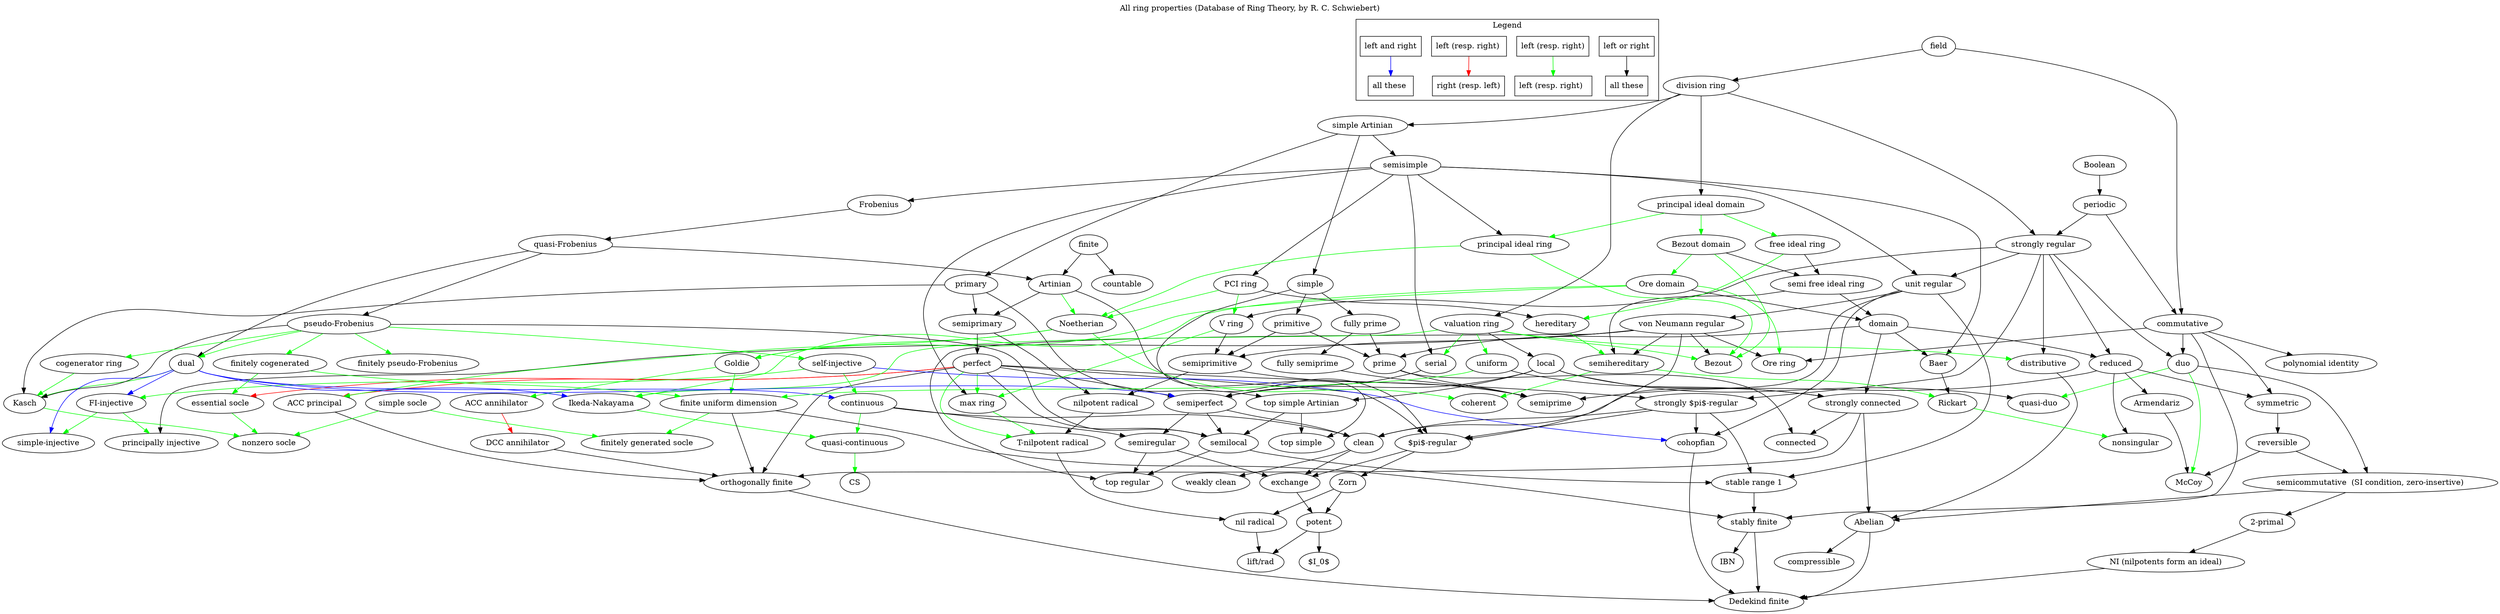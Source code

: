 strict digraph {


subgraph cluster_01 {
    label="Legend"
    rankdir=LR
    node [shape=rectangle]
    "left or right" -> "all these" [color=black shape=rectangle]
    "left (resp. right)" -> "left (resp. right)  " [color=green shape=rectangle]
    "left (resp. right) " -> "right (resp. left)" [color=red shape=rectangle]
    "left and right" -> "all these " [color=blue shape=rectangle]
}

    label="All ring properties (Database of Ring Theory, by R. C. Schwiebert)\l";
    labelloc=top;
	"von Neumann regular" -> "top regular" [color=black]
	commutative -> "polynomial identity" [color=black]
	semisimple -> Baer [color=black]
	commutative -> "stably finite" [color=black]
	"ACC annihilator" -> "DCC annihilator" [color=red]
	semiprimitive -> "nilpotent radical" [color=black]
	perfect -> "max ring" [color=green]
	semilocal -> "top regular" [color=black]
	semiprimitive -> semiprime [color=black]
	"fully semiprime" -> semiprime [color=black]
	domain -> prime [color=black]
	"semi free ideal ring" -> domain [color=black]
	"self-injective" -> "FI-injective" [color=green]
	"semicommutative  (SI condition, zero-insertive)" -> Abelian [color=black]
	"strongly regular" -> "unit regular" [color=black]
	perfect -> "$\pi$-regular" [color=black]
	semihereditary -> coherent [color=green]
	"max ring" -> "T-nilpotent radical" [color=green]
	local -> "top simple Artinian" [color=black]
	Artinian -> "$\pi$-regular" [color=black]
	"principal ideal domain" -> "Bezout domain" [color=green]
	"valuation ring" -> "Ikeda-Nakayama" [color=green]
	"Ore domain" -> "Ore ring" [color=green]
	"Ore domain" -> domain [color=black]
	Noetherian -> Goldie [color=green]
	"strongly regular" -> "V ring" [color=black]
	"valuation ring" -> serial [color=green]
	cohopfian -> "Dedekind finite" [color=black]
	dual -> continuous [color=blue]
	semiperfect -> semilocal [color=black]
	"von Neumann regular" -> semiprimitive [color=black]
	semiperfect -> semiregular [color=black]
	Frobenius -> "quasi-Frobenius" [color=black]
	"orthogonally finite" -> "Dedekind finite" [color=black]
	Zorn -> "nil radical" [color=black]
	perfect -> "T-nilpotent radical" [color=green]
	local -> semiperfect [color=black]
	"von Neumann regular" -> Bezout [color=black]
	field -> "division ring" [color=black]
	"nil radical" -> "lift/rad" [color=black]
	"essential socle" -> "nonzero socle" [color=green]
	"pseudo-Frobenius" -> "finitely cogenerated" [color=green]
	commutative -> duo [color=black]
	"unit regular" -> "stable range 1" [color=black]
	"V ring" -> semiprimitive [color=black]
	dual -> Kasch [color=blue]
	"strongly $\pi$-regular" -> clean [color=black]
	"Bezout domain" -> "Ore domain" [color=green]
	prime -> connected [color=black]
	Artinian -> semiprimary [color=black]
	"pseudo-Frobenius" -> "self-injective" [color=green]
	semisimple -> serial [color=black]
	"finitely cogenerated" -> "finite uniform dimension" [color=green]
	dual -> Kasch [color=green]
	"FI-injective" -> "simple-injective" [color=green]
	"von Neumann regular" -> "$\pi$-regular" [color=black]
	"valuation ring" -> distributive [color=green]
	dual -> "FI-injective" [color=blue]
	commutative -> symmetric [color=black]
	reduced -> symmetric [color=black]
	"stable range 1" -> "stably finite" [color=black]
	"strongly $\pi$-regular" -> "stable range 1" [color=black]
	"top simple Artinian" -> "top simple" [color=black]
	"simple Artinian" -> "primary" [color=black]
	"self-injective" -> cohopfian [color=blue]
	Zorn -> potent [color=black]
	"quasi-Frobenius" -> Artinian [color=black]
	"finite uniform dimension" -> "orthogonally finite" [color=black]
	potent -> "lift/rad" [color=black]
	"Bezout domain" -> Bezout [color=green]
	perfect -> "strongly $\pi$-regular" [color=black]
	perfect -> "orthogonally finite" [color=black]
	"finite uniform dimension" -> "finitely generated socle" [color=green]
	"ACC principal" -> "orthogonally finite" [color=black]
	Noetherian -> coherent [color=green]
	continuous -> "quasi-continuous" [color=green]
	local -> "strongly connected" [color=black]
	perfect -> "ACC principal" [color=red]
	domain -> Baer [color=black]
	"pseudo-Frobenius" -> dual [color=green]
	"self-injective" -> continuous [color=green]
	semiregular -> "top regular" [color=black]
	"finitely cogenerated" -> "essential socle" [color=green]
	"top simple Artinian" -> semilocal [color=black]
	"quasi-continuous" -> CS [color=green]
	"pseudo-Frobenius" -> Kasch [color=black]
	"T-nilpotent radical" -> "nil radical" [color=black]
	semisimple -> "max ring" [color=black]
	clean -> exchange [color=black]
	"semi free ideal ring" -> semihereditary [color=black]
	"stably finite" -> "Dedekind finite" [color=black]
	"FI-injective" -> "principally injective" [color=green]
	"pseudo-Frobenius" -> "finitely pseudo-Frobenius" [color=green]
	exchange -> potent [color=black]
	semisimple -> Frobenius [color=black]
	Abelian -> "Dedekind finite" [color=black]
	"von Neumann regular" -> "principally injective" [color=black]
	finite -> countable [color=black]
	domain -> reduced [color=black]
	"unit regular" -> "von Neumann regular" [color=black]
	"semicommutative  (SI condition, zero-insertive)" -> "2-primal" [color=black]
	"cogenerator ring" -> Kasch [color=green]
	"V ring" -> "max ring" [color=green]
	primary -> "top simple Artinian" [color=black]
	Goldie -> "finite uniform dimension" [color=green]
	"stably finite" -> IBN [color=black]
	"division ring" -> "simple Artinian" [color=black]
	"division ring" -> "strongly regular" [color=black]
	semiprimary -> perfect [color=black]
	Kasch -> "nonzero socle" [color=green]
	"valuation ring" -> uniform [color=green]
	"fully prime" -> prime [color=black]
	"division ring" -> "valuation ring" [color=black]
	simple -> "fully prime" [color=black]
	perfect -> semiperfect [color=black]
	field -> commutative [color=black]
	semiregular -> exchange [color=black]
	"PCI ring" -> Noetherian [color=green]
	"quasi-Frobenius" -> dual [color=black]
	"strongly connected" -> connected [color=black]
	"strongly $\pi$-regular" -> "$\pi$-regular" [color=black]
	semiprimary -> "nilpotent radical" [color=black]
	reduced -> nonsingular [color=black]
	simple -> primitive [color=black]
	"NI (nilpotents form an ideal)" -> "Dedekind finite" [color=black]
	duo -> "semicommutative  (SI condition, zero-insertive)" [color=black]
	"free ideal ring" -> hereditary [color=green]
	"strongly regular" -> reduced [color=black]
	local -> "quasi-duo" [color=black]
	serial -> semiperfect [color=black]
	semihereditary -> Rickart [color=green]
	distributive -> Abelian [color=black]
	simple -> "top simple" [color=black]
	periodic -> commutative [color=black]
	"unit regular" -> clean [color=black]
	clean -> "weakly clean" [color=black]
	finite -> Artinian [color=black]
	"Ore domain" -> Goldie [color=green]
	continuous -> clean [color=black]
	"free ideal ring" -> "semi free ideal ring" [color=black]
	"nilpotent radical" -> "T-nilpotent radical" [color=black]
	Goldie -> "ACC annihilator" [color=green]
	"principal ideal domain" -> "principal ideal ring" [color=green]
	dual -> semiperfect [color=blue]
	"unit regular" -> cohopfian [color=black]
	"division ring" -> "principal ideal domain" [color=black]
	"quasi-Frobenius" -> "pseudo-Frobenius" [color=black]
	primary -> semiprimary [color=black]
	periodic -> "strongly regular" [color=black]
	"strongly regular" -> duo [color=black]
	"Bezout domain" -> "semi free ideal ring" [color=black]
	domain -> "strongly connected" [color=black]
	Baer -> Rickart [color=black]
	Artinian -> Noetherian [color=green]
	semisimple -> "PCI ring" [color=black]
	uniform -> "strongly connected" [color=black]
	uniform -> "finite uniform dimension" [color=green]
	"principal ideal domain" -> "free ideal ring" [color=green]
	"principal ideal ring" -> Noetherian [color=green]
	continuous -> semiregular [color=black]
	"valuation ring" -> Bezout [color=green]
	prime -> semiprime [color=black]
	semiperfect -> clean [color=black]
	reduced -> semiprime [color=black]
	"principal ideal ring" -> Bezout [color=green]
	"von Neumann regular" -> semihereditary [color=black]
	"pseudo-Frobenius" -> semilocal [color=black]
	"$\pi$-regular" -> exchange [color=black]
	"simple Artinian" -> simple [color=black]
	primary -> Kasch [color=black]
	Rickart -> nonsingular [color=green]
	"$\pi$-regular" -> Zorn [color=black]
	"von Neumann regular" -> "Ore ring" [color=black]
	"strongly $\pi$-regular" -> cohopfian [color=black]
	perfect -> "essential socle" [color=red]
	"simple Artinian" -> semisimple [color=black]
	"fully prime" -> "fully semiprime" [color=black]
	"strongly regular" -> distributive [color=black]
	dual -> "simple-injective" [color=blue]
	Boolean -> periodic [color=black]
	reversible -> "semicommutative  (SI condition, zero-insertive)" [color=black]
	symmetric -> reversible [color=black]
	"finite uniform dimension" -> "stably finite" [color=black]
	potent -> "$I_0$" [color=black]
	commutative -> "Ore ring" [color=black]
	semisimple -> "principal ideal ring" [color=black]
	"2-primal" -> "NI (nilpotents form an ideal)" [color=black]
	"simple socle" -> "nonzero socle" [color=green]
	"Ikeda-Nakayama" -> "quasi-continuous" [color=green]
	"Ore domain" -> "Ikeda-Nakayama" [color=green]
	dual -> "Ikeda-Nakayama" [color=blue]
	"strongly connected" -> "orthogonally finite" [color=black]
	Noetherian -> "ACC principal" [color=green]
	perfect -> semilocal [color=black]
	"DCC annihilator" -> "orthogonally finite" [color=black]
	"PCI ring" -> "V ring" [color=green]
	duo -> "quasi-duo" [color=green]
	primitive -> prime [color=black]
	"strongly regular" -> "strongly $\pi$-regular" [color=black]
	"valuation ring" -> local [color=black]
	"pseudo-Frobenius" -> "cogenerator ring" [color=green]
	"PCI ring" -> hereditary [color=black]
	hereditary -> semihereditary [color=green]
	"simple socle" -> "finitely generated socle" [color=green]
	semilocal -> "stable range 1" [color=black]
	semisimple -> "unit regular" [color=black]
	primitive -> semiprimitive [color=black]
	"strongly connected" -> Abelian [color=black]
	Abelian -> compressible [color=black]
	duo -> McCoy [color=green]
	Armendariz -> McCoy [color=black]
	reduced -> Armendariz [color=black]
	reversible -> McCoy [color=black]
}
